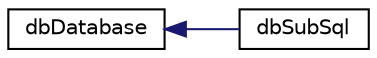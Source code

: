 digraph "Graphical Class Hierarchy"
{
 // INTERACTIVE_SVG=YES
 // LATEX_PDF_SIZE
  edge [fontname="Helvetica",fontsize="10",labelfontname="Helvetica",labelfontsize="10"];
  node [fontname="Helvetica",fontsize="10",shape=record];
  rankdir="LR";
  Node0 [label="dbDatabase",height=0.2,width=0.4,color="black", fillcolor="white", style="filled",URL="$classdbDatabase.html",tooltip=" "];
  Node0 -> Node1 [dir="back",color="midnightblue",fontsize="10",style="solid",fontname="Helvetica"];
  Node1 [label="dbSubSql",height=0.2,width=0.4,color="black", fillcolor="white", style="filled",URL="$classdbSubSql.html",tooltip=" "];
}
